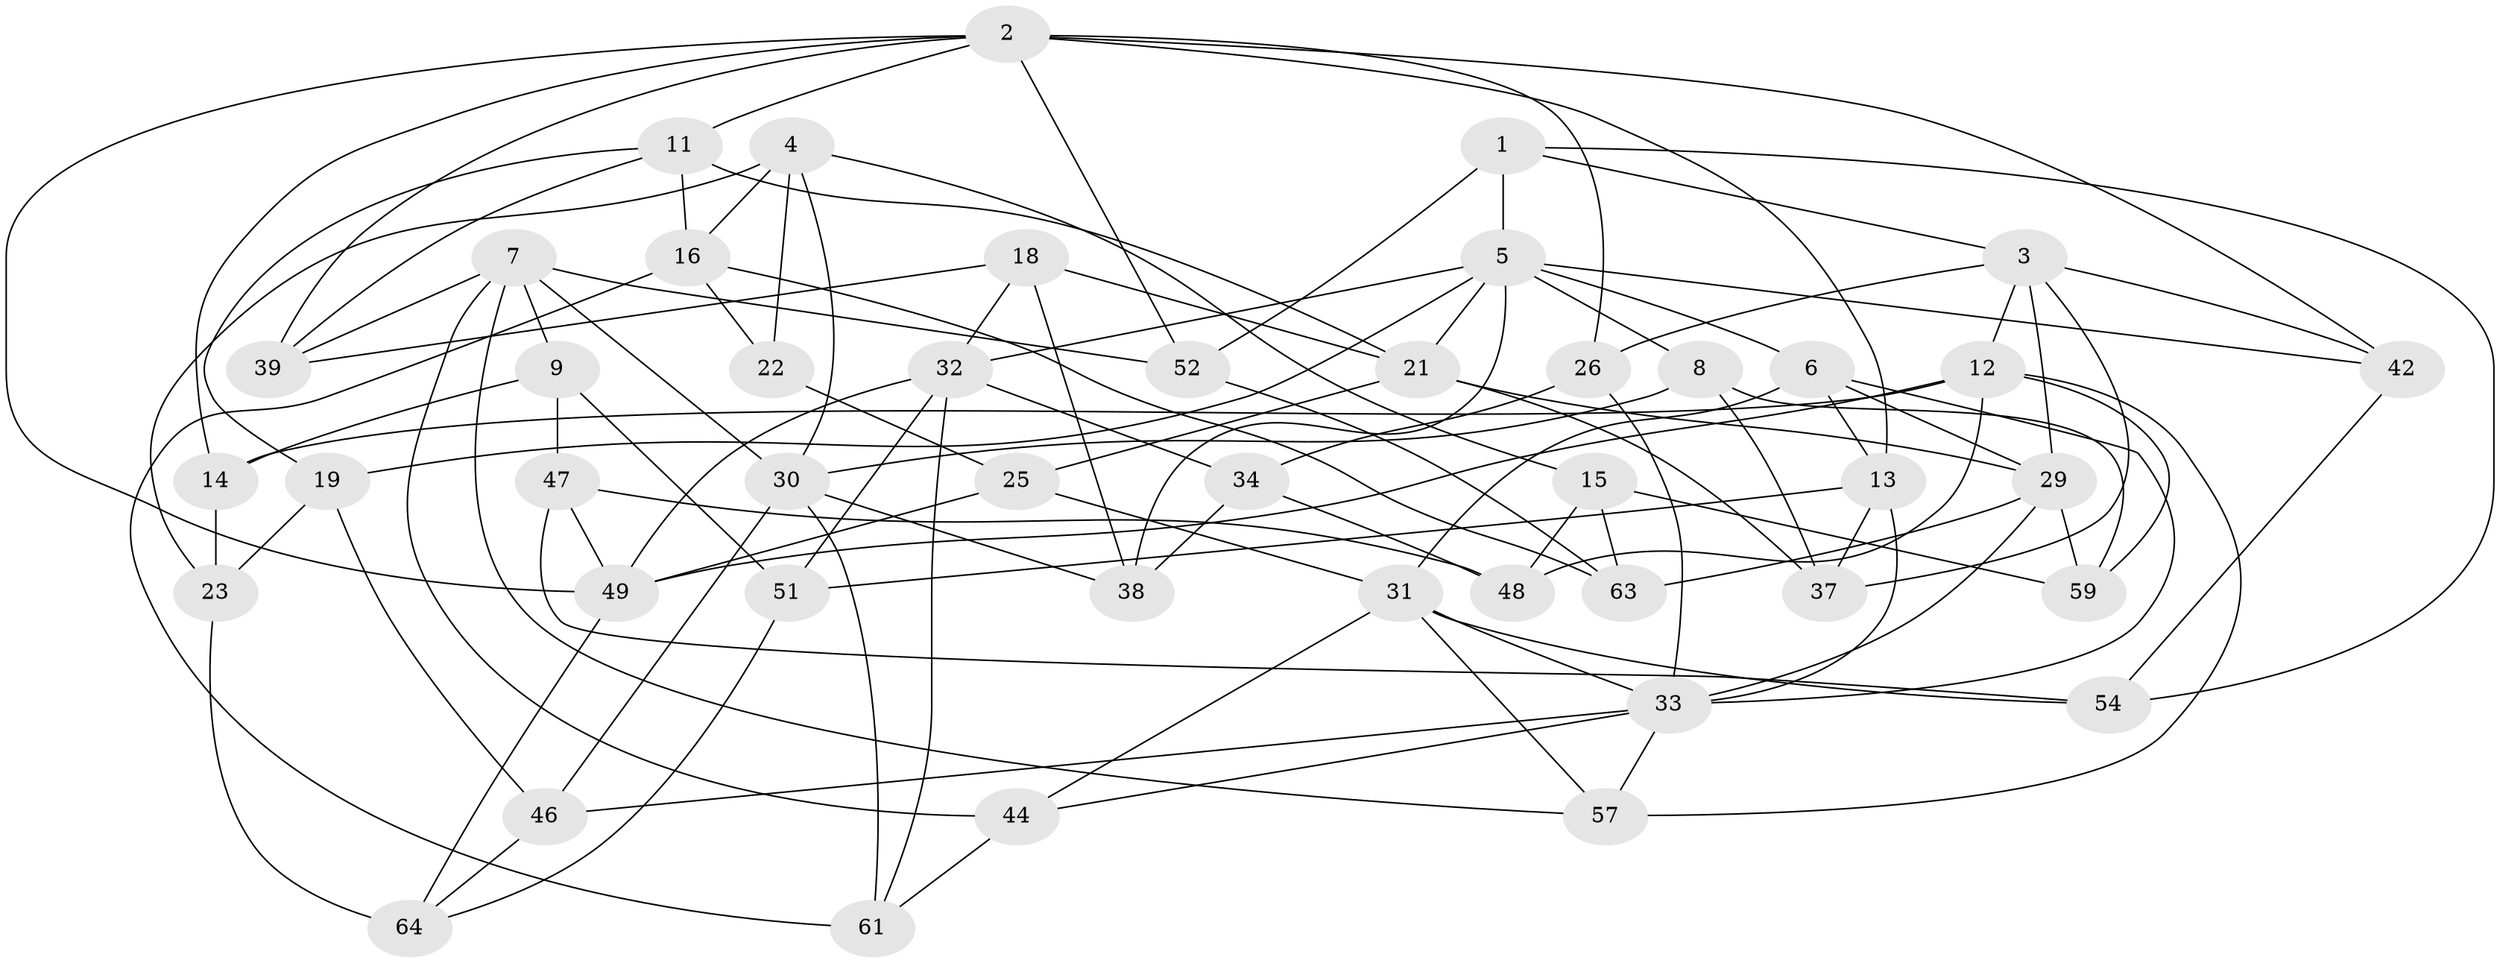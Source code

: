 // original degree distribution, {4: 1.0}
// Generated by graph-tools (version 1.1) at 2025/20/03/04/25 18:20:46]
// undirected, 45 vertices, 107 edges
graph export_dot {
graph [start="1"]
  node [color=gray90,style=filled];
  1;
  2 [super="+41"];
  3 [super="+10"];
  4 [super="+27"];
  5 [super="+65+28"];
  6 [super="+20"];
  7 [super="+36"];
  8;
  9;
  11 [super="+17"];
  12 [super="+58"];
  13 [super="+53"];
  14;
  15;
  16 [super="+56"];
  18;
  19;
  21 [super="+24"];
  22;
  23;
  25;
  26;
  29 [super="+40"];
  30 [super="+62"];
  31 [super="+43"];
  32 [super="+35"];
  33 [super="+45+60"];
  34;
  37;
  38;
  39;
  42;
  44;
  46;
  47;
  48;
  49 [super="+50"];
  51;
  52;
  54;
  57;
  59;
  61;
  63;
  64;
  1 -- 52;
  1 -- 54;
  1 -- 5;
  1 -- 3;
  2 -- 49;
  2 -- 26;
  2 -- 11;
  2 -- 52;
  2 -- 39;
  2 -- 42;
  2 -- 14;
  2 -- 13;
  3 -- 42;
  3 -- 26;
  3 -- 12;
  3 -- 37;
  3 -- 29;
  4 -- 22 [weight=2];
  4 -- 16;
  4 -- 23;
  4 -- 15;
  4 -- 30;
  5 -- 6;
  5 -- 21;
  5 -- 32;
  5 -- 8;
  5 -- 42;
  5 -- 19;
  5 -- 38;
  6 -- 29;
  6 -- 31;
  6 -- 33;
  6 -- 13 [weight=2];
  7 -- 39;
  7 -- 44;
  7 -- 52;
  7 -- 9;
  7 -- 57;
  7 -- 30;
  8 -- 30;
  8 -- 59;
  8 -- 37;
  9 -- 47;
  9 -- 14;
  9 -- 51;
  11 -- 19;
  11 -- 21;
  11 -- 16 [weight=2];
  11 -- 39;
  12 -- 48;
  12 -- 49;
  12 -- 57;
  12 -- 59;
  12 -- 14;
  13 -- 37;
  13 -- 33;
  13 -- 51;
  14 -- 23;
  15 -- 59;
  15 -- 63;
  15 -- 48;
  16 -- 61;
  16 -- 22;
  16 -- 63;
  18 -- 38;
  18 -- 39;
  18 -- 21;
  18 -- 32;
  19 -- 46;
  19 -- 23;
  21 -- 37;
  21 -- 25;
  21 -- 29;
  22 -- 25;
  23 -- 64;
  25 -- 31;
  25 -- 49;
  26 -- 34;
  26 -- 33;
  29 -- 59;
  29 -- 33;
  29 -- 63;
  30 -- 61;
  30 -- 38;
  30 -- 46;
  31 -- 54;
  31 -- 44;
  31 -- 57;
  31 -- 33;
  32 -- 61;
  32 -- 34;
  32 -- 49;
  32 -- 51;
  33 -- 44;
  33 -- 57;
  33 -- 46;
  34 -- 38;
  34 -- 48;
  42 -- 54;
  44 -- 61;
  46 -- 64;
  47 -- 54;
  47 -- 48;
  47 -- 49;
  49 -- 64;
  51 -- 64;
  52 -- 63;
}
